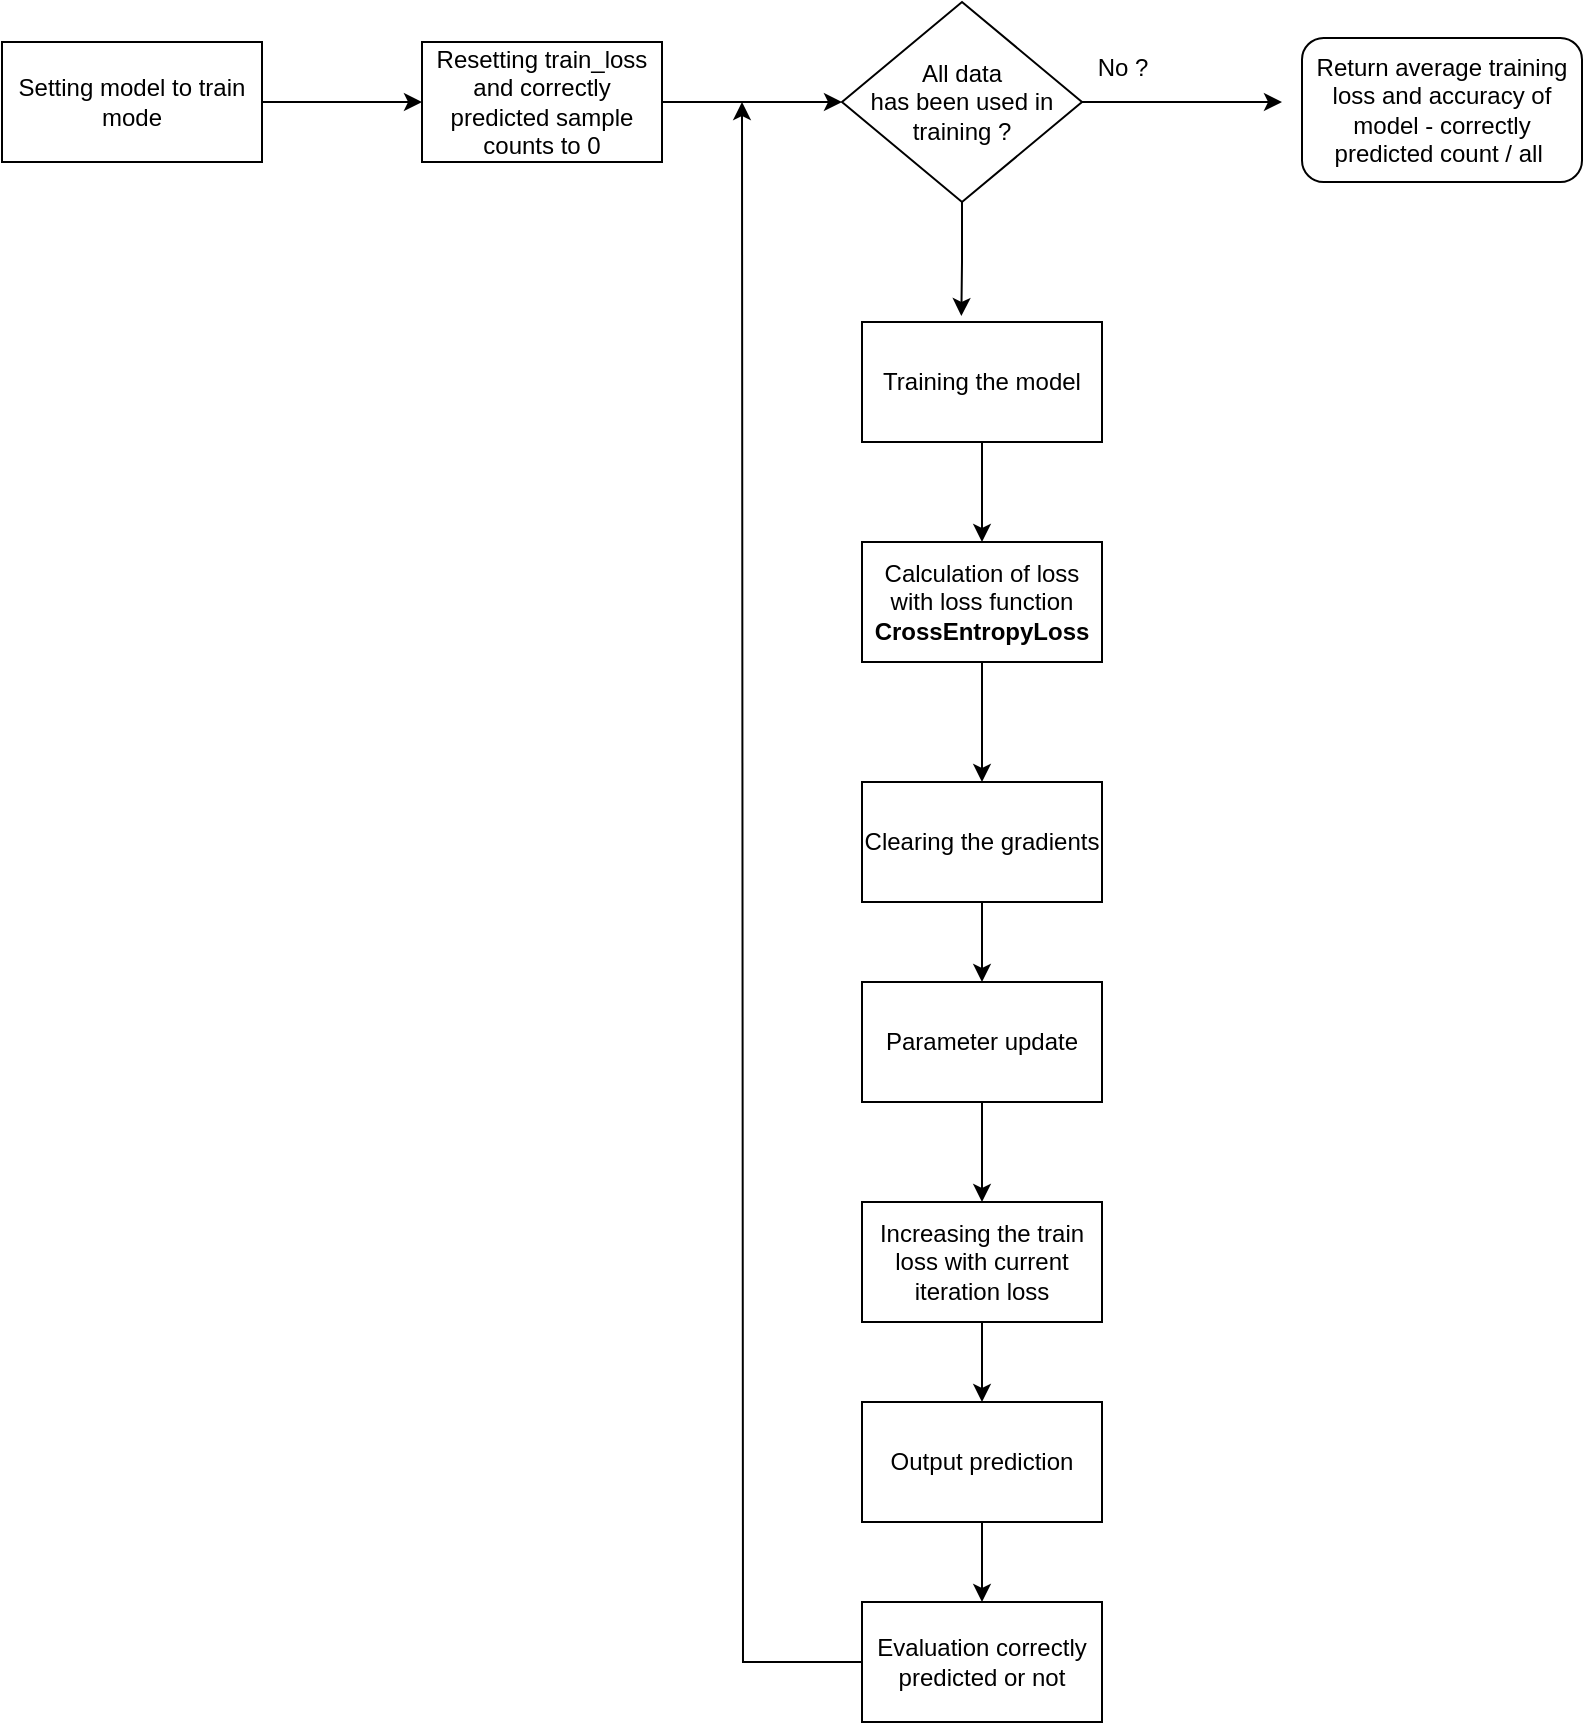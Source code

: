<mxfile version="21.6.5" type="device">
  <diagram name="Page-1" id="5hu8BzUk6gzjEsowXNO1">
    <mxGraphModel dx="1180" dy="776" grid="1" gridSize="10" guides="1" tooltips="1" connect="1" arrows="1" fold="1" page="1" pageScale="1" pageWidth="3000" pageHeight="3000" math="0" shadow="0">
      <root>
        <mxCell id="0" />
        <mxCell id="1" parent="0" />
        <mxCell id="MIKn4EVIKrB6j6PvEWFl-4" style="edgeStyle=orthogonalEdgeStyle;rounded=0;orthogonalLoop=1;jettySize=auto;html=1;entryX=0;entryY=0.5;entryDx=0;entryDy=0;" edge="1" parent="1" source="MIKn4EVIKrB6j6PvEWFl-1" target="MIKn4EVIKrB6j6PvEWFl-2">
          <mxGeometry relative="1" as="geometry" />
        </mxCell>
        <mxCell id="MIKn4EVIKrB6j6PvEWFl-1" value="Setting model to train mode" style="rounded=0;whiteSpace=wrap;html=1;" vertex="1" parent="1">
          <mxGeometry x="140" y="140" width="130" height="60" as="geometry" />
        </mxCell>
        <mxCell id="MIKn4EVIKrB6j6PvEWFl-5" style="edgeStyle=orthogonalEdgeStyle;rounded=0;orthogonalLoop=1;jettySize=auto;html=1;" edge="1" parent="1" source="MIKn4EVIKrB6j6PvEWFl-2" target="MIKn4EVIKrB6j6PvEWFl-3">
          <mxGeometry relative="1" as="geometry" />
        </mxCell>
        <mxCell id="MIKn4EVIKrB6j6PvEWFl-2" value="Resetting train_loss and correctly predicted sample counts to 0" style="rounded=0;whiteSpace=wrap;html=1;" vertex="1" parent="1">
          <mxGeometry x="350" y="140" width="120" height="60" as="geometry" />
        </mxCell>
        <mxCell id="MIKn4EVIKrB6j6PvEWFl-6" style="edgeStyle=orthogonalEdgeStyle;rounded=0;orthogonalLoop=1;jettySize=auto;html=1;" edge="1" parent="1" source="MIKn4EVIKrB6j6PvEWFl-3">
          <mxGeometry relative="1" as="geometry">
            <mxPoint x="780" y="170" as="targetPoint" />
          </mxGeometry>
        </mxCell>
        <mxCell id="MIKn4EVIKrB6j6PvEWFl-11" style="edgeStyle=orthogonalEdgeStyle;rounded=0;orthogonalLoop=1;jettySize=auto;html=1;exitX=0.5;exitY=1;exitDx=0;exitDy=0;entryX=0.414;entryY=-0.05;entryDx=0;entryDy=0;entryPerimeter=0;" edge="1" parent="1" source="MIKn4EVIKrB6j6PvEWFl-3" target="MIKn4EVIKrB6j6PvEWFl-8">
          <mxGeometry relative="1" as="geometry" />
        </mxCell>
        <mxCell id="MIKn4EVIKrB6j6PvEWFl-3" value="All data &lt;br&gt;has been used in training ?" style="rhombus;whiteSpace=wrap;html=1;" vertex="1" parent="1">
          <mxGeometry x="560" y="120" width="120" height="100" as="geometry" />
        </mxCell>
        <mxCell id="MIKn4EVIKrB6j6PvEWFl-7" value="No ?" style="text;html=1;align=center;verticalAlign=middle;resizable=0;points=[];autosize=1;strokeColor=none;fillColor=none;" vertex="1" parent="1">
          <mxGeometry x="675" y="138" width="50" height="30" as="geometry" />
        </mxCell>
        <mxCell id="MIKn4EVIKrB6j6PvEWFl-12" style="edgeStyle=orthogonalEdgeStyle;rounded=0;orthogonalLoop=1;jettySize=auto;html=1;exitX=0.5;exitY=1;exitDx=0;exitDy=0;" edge="1" parent="1" source="MIKn4EVIKrB6j6PvEWFl-8" target="MIKn4EVIKrB6j6PvEWFl-9">
          <mxGeometry relative="1" as="geometry" />
        </mxCell>
        <mxCell id="MIKn4EVIKrB6j6PvEWFl-8" value="Training the model" style="rounded=0;whiteSpace=wrap;html=1;" vertex="1" parent="1">
          <mxGeometry x="570" y="280" width="120" height="60" as="geometry" />
        </mxCell>
        <mxCell id="MIKn4EVIKrB6j6PvEWFl-14" style="edgeStyle=orthogonalEdgeStyle;rounded=0;orthogonalLoop=1;jettySize=auto;html=1;entryX=0.5;entryY=0;entryDx=0;entryDy=0;" edge="1" parent="1" source="MIKn4EVIKrB6j6PvEWFl-9" target="MIKn4EVIKrB6j6PvEWFl-13">
          <mxGeometry relative="1" as="geometry" />
        </mxCell>
        <mxCell id="MIKn4EVIKrB6j6PvEWFl-9" value="Calculation of loss with loss function&lt;br&gt;&lt;b&gt;CrossEntropyLoss&lt;/b&gt;" style="rounded=0;whiteSpace=wrap;html=1;" vertex="1" parent="1">
          <mxGeometry x="570" y="390" width="120" height="60" as="geometry" />
        </mxCell>
        <mxCell id="MIKn4EVIKrB6j6PvEWFl-16" value="" style="edgeStyle=orthogonalEdgeStyle;rounded=0;orthogonalLoop=1;jettySize=auto;html=1;" edge="1" parent="1" source="MIKn4EVIKrB6j6PvEWFl-13" target="MIKn4EVIKrB6j6PvEWFl-15">
          <mxGeometry relative="1" as="geometry" />
        </mxCell>
        <mxCell id="MIKn4EVIKrB6j6PvEWFl-13" value="Clearing the gradients" style="rounded=0;whiteSpace=wrap;html=1;" vertex="1" parent="1">
          <mxGeometry x="570" y="510" width="120" height="60" as="geometry" />
        </mxCell>
        <mxCell id="MIKn4EVIKrB6j6PvEWFl-18" value="" style="edgeStyle=orthogonalEdgeStyle;rounded=0;orthogonalLoop=1;jettySize=auto;html=1;" edge="1" parent="1" source="MIKn4EVIKrB6j6PvEWFl-15" target="MIKn4EVIKrB6j6PvEWFl-17">
          <mxGeometry relative="1" as="geometry" />
        </mxCell>
        <mxCell id="MIKn4EVIKrB6j6PvEWFl-15" value="Parameter update" style="rounded=0;whiteSpace=wrap;html=1;" vertex="1" parent="1">
          <mxGeometry x="570" y="610" width="120" height="60" as="geometry" />
        </mxCell>
        <mxCell id="MIKn4EVIKrB6j6PvEWFl-21" value="" style="edgeStyle=orthogonalEdgeStyle;rounded=0;orthogonalLoop=1;jettySize=auto;html=1;" edge="1" parent="1" source="MIKn4EVIKrB6j6PvEWFl-17" target="MIKn4EVIKrB6j6PvEWFl-19">
          <mxGeometry relative="1" as="geometry" />
        </mxCell>
        <mxCell id="MIKn4EVIKrB6j6PvEWFl-17" value="Increasing the train loss with current iteration loss" style="rounded=0;whiteSpace=wrap;html=1;" vertex="1" parent="1">
          <mxGeometry x="570" y="720" width="120" height="60" as="geometry" />
        </mxCell>
        <mxCell id="MIKn4EVIKrB6j6PvEWFl-23" value="" style="edgeStyle=orthogonalEdgeStyle;rounded=0;orthogonalLoop=1;jettySize=auto;html=1;" edge="1" parent="1" source="MIKn4EVIKrB6j6PvEWFl-19" target="MIKn4EVIKrB6j6PvEWFl-22">
          <mxGeometry relative="1" as="geometry" />
        </mxCell>
        <mxCell id="MIKn4EVIKrB6j6PvEWFl-19" value="Output prediction" style="rounded=0;whiteSpace=wrap;html=1;" vertex="1" parent="1">
          <mxGeometry x="570" y="820" width="120" height="60" as="geometry" />
        </mxCell>
        <mxCell id="MIKn4EVIKrB6j6PvEWFl-24" style="edgeStyle=orthogonalEdgeStyle;rounded=0;orthogonalLoop=1;jettySize=auto;html=1;" edge="1" parent="1" source="MIKn4EVIKrB6j6PvEWFl-22">
          <mxGeometry relative="1" as="geometry">
            <mxPoint x="510" y="170" as="targetPoint" />
          </mxGeometry>
        </mxCell>
        <mxCell id="MIKn4EVIKrB6j6PvEWFl-22" value="Evaluation correctly predicted or not" style="rounded=0;whiteSpace=wrap;html=1;" vertex="1" parent="1">
          <mxGeometry x="570" y="920" width="120" height="60" as="geometry" />
        </mxCell>
        <mxCell id="MIKn4EVIKrB6j6PvEWFl-27" value="Return average training loss and accuracy of model - correctly predicted count / all&amp;nbsp;" style="rounded=1;whiteSpace=wrap;html=1;" vertex="1" parent="1">
          <mxGeometry x="790" y="138" width="140" height="72" as="geometry" />
        </mxCell>
      </root>
    </mxGraphModel>
  </diagram>
</mxfile>
